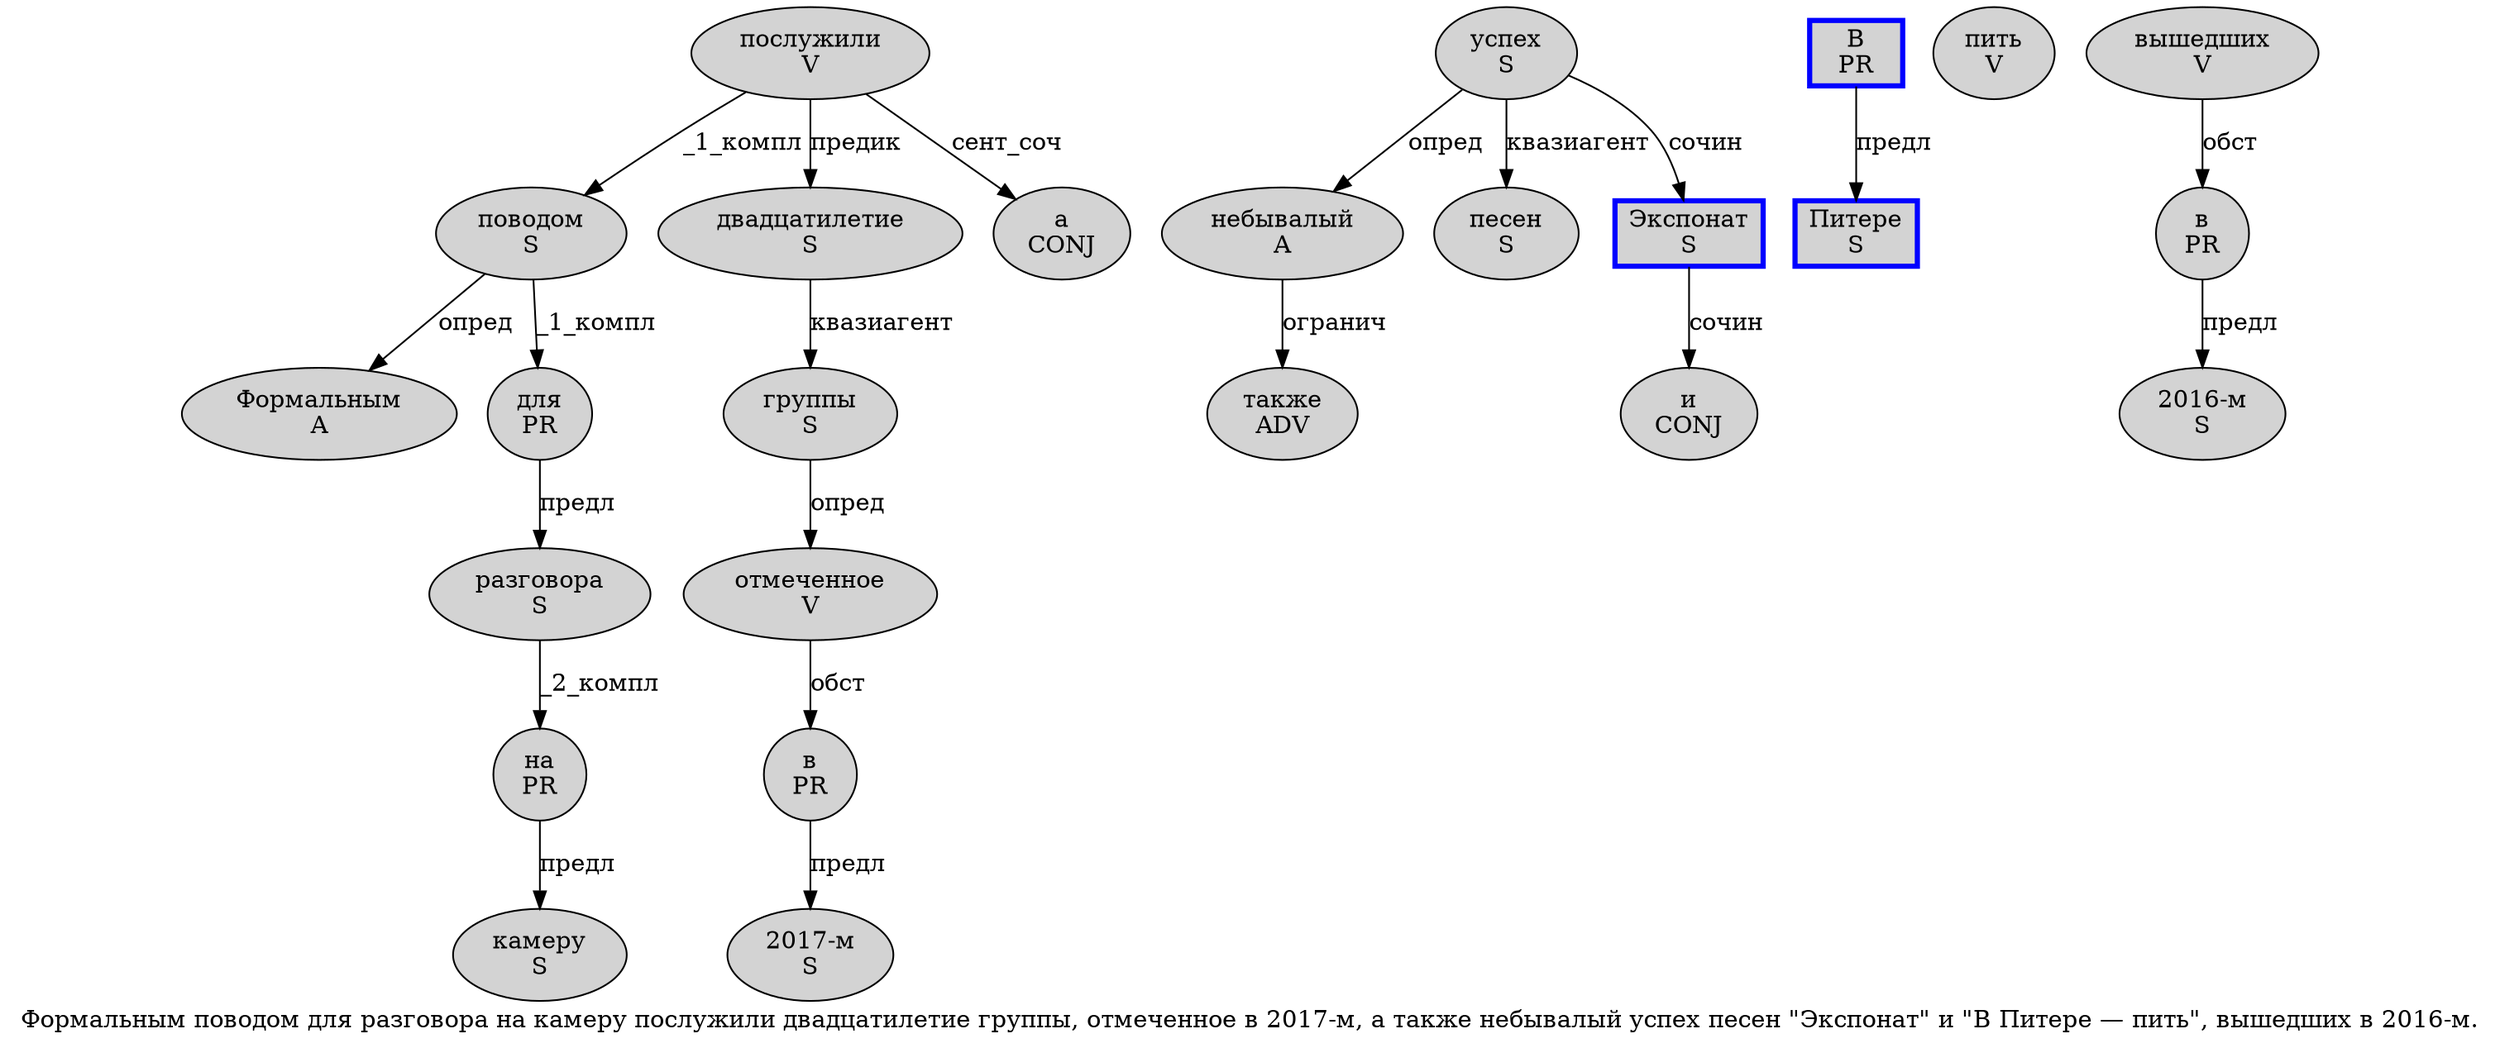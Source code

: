 digraph SENTENCE_1315 {
	graph [label="Формальным поводом для разговора на камеру послужили двадцатилетие группы, отмеченное в 2017-м, а также небывалый успех песен \"Экспонат\" и \"В Питере — пить\", вышедших в 2016-м."]
	node [style=filled]
		0 [label="Формальным
A" color="" fillcolor=lightgray penwidth=1 shape=ellipse]
		1 [label="поводом
S" color="" fillcolor=lightgray penwidth=1 shape=ellipse]
		2 [label="для
PR" color="" fillcolor=lightgray penwidth=1 shape=ellipse]
		3 [label="разговора
S" color="" fillcolor=lightgray penwidth=1 shape=ellipse]
		4 [label="на
PR" color="" fillcolor=lightgray penwidth=1 shape=ellipse]
		5 [label="камеру
S" color="" fillcolor=lightgray penwidth=1 shape=ellipse]
		6 [label="послужили
V" color="" fillcolor=lightgray penwidth=1 shape=ellipse]
		7 [label="двадцатилетие
S" color="" fillcolor=lightgray penwidth=1 shape=ellipse]
		8 [label="группы
S" color="" fillcolor=lightgray penwidth=1 shape=ellipse]
		10 [label="отмеченное
V" color="" fillcolor=lightgray penwidth=1 shape=ellipse]
		11 [label="в
PR" color="" fillcolor=lightgray penwidth=1 shape=ellipse]
		12 [label="2017-м
S" color="" fillcolor=lightgray penwidth=1 shape=ellipse]
		14 [label="а
CONJ" color="" fillcolor=lightgray penwidth=1 shape=ellipse]
		15 [label="также
ADV" color="" fillcolor=lightgray penwidth=1 shape=ellipse]
		16 [label="небывалый
A" color="" fillcolor=lightgray penwidth=1 shape=ellipse]
		17 [label="успех
S" color="" fillcolor=lightgray penwidth=1 shape=ellipse]
		18 [label="песен
S" color="" fillcolor=lightgray penwidth=1 shape=ellipse]
		20 [label="Экспонат
S" color=blue fillcolor=lightgray penwidth=3 shape=box]
		22 [label="и
CONJ" color="" fillcolor=lightgray penwidth=1 shape=ellipse]
		24 [label="В
PR" color=blue fillcolor=lightgray penwidth=3 shape=box]
		25 [label="Питере
S" color=blue fillcolor=lightgray penwidth=3 shape=box]
		27 [label="пить
V" color="" fillcolor=lightgray penwidth=1 shape=ellipse]
		30 [label="вышедших
V" color="" fillcolor=lightgray penwidth=1 shape=ellipse]
		31 [label="в
PR" color="" fillcolor=lightgray penwidth=1 shape=ellipse]
		32 [label="2016-м
S" color="" fillcolor=lightgray penwidth=1 shape=ellipse]
			3 -> 4 [label="_2_компл"]
			20 -> 22 [label="сочин"]
			31 -> 32 [label="предл"]
			30 -> 31 [label="обст"]
			6 -> 1 [label="_1_компл"]
			6 -> 7 [label="предик"]
			6 -> 14 [label="сент_соч"]
			7 -> 8 [label="квазиагент"]
			24 -> 25 [label="предл"]
			4 -> 5 [label="предл"]
			16 -> 15 [label="огранич"]
			8 -> 10 [label="опред"]
			17 -> 16 [label="опред"]
			17 -> 18 [label="квазиагент"]
			17 -> 20 [label="сочин"]
			2 -> 3 [label="предл"]
			11 -> 12 [label="предл"]
			1 -> 0 [label="опред"]
			1 -> 2 [label="_1_компл"]
			10 -> 11 [label="обст"]
}